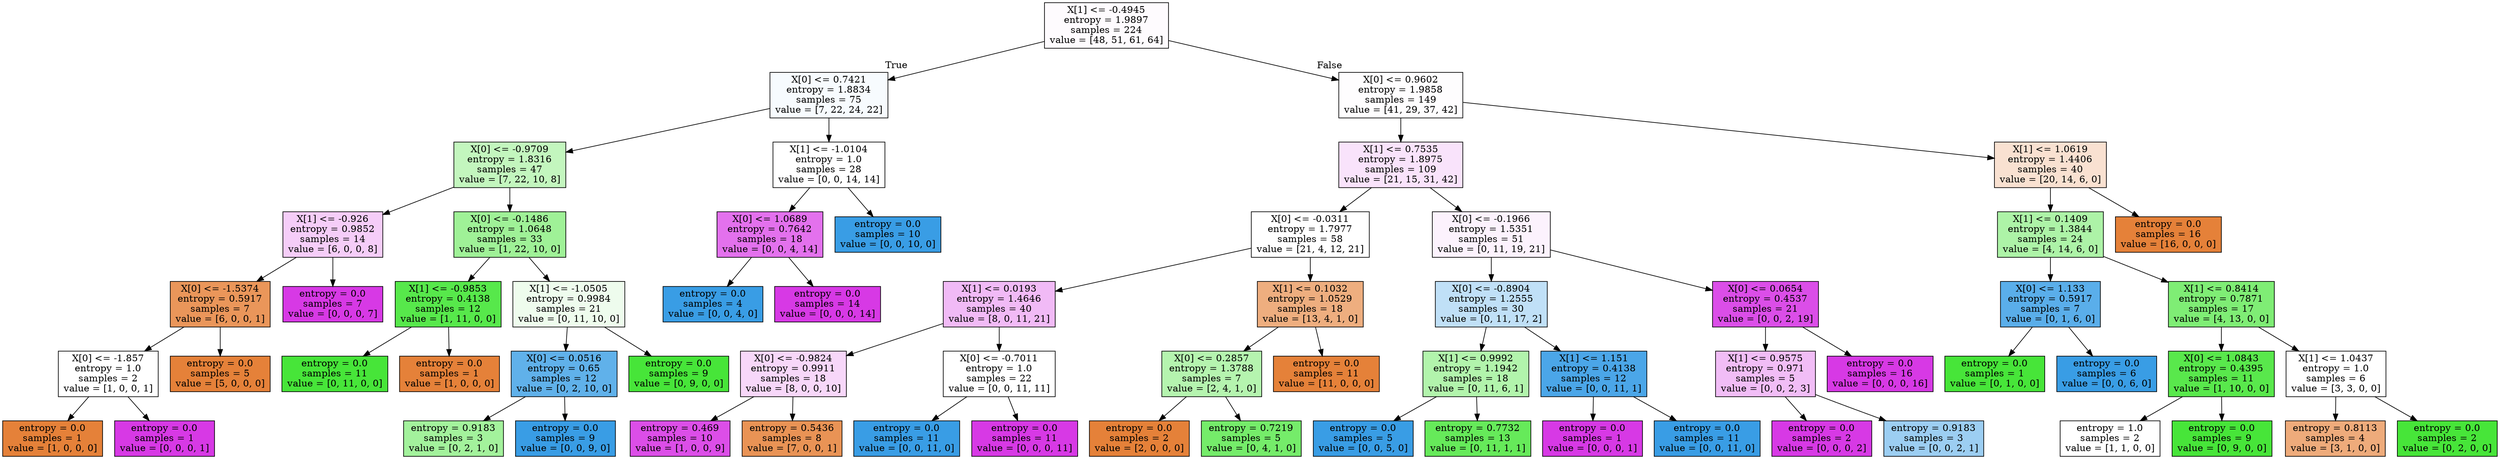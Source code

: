 digraph Tree {
node [shape=box, style="filled", color="black"] ;
0 [label="X[1] <= -0.4945\nentropy = 1.9897\nsamples = 224\nvalue = [48, 51, 61, 64]", fillcolor="#d739e505"] ;
1 [label="X[0] <= 0.7421\nentropy = 1.8834\nsamples = 75\nvalue = [7, 22, 24, 22]", fillcolor="#399de50a"] ;
0 -> 1 [labeldistance=2.5, labelangle=45, headlabel="True"] ;
2 [label="X[0] <= -0.9709\nentropy = 1.8316\nsamples = 47\nvalue = [7, 22, 10, 8]", fillcolor="#47e53953"] ;
1 -> 2 ;
3 [label="X[1] <= -0.926\nentropy = 0.9852\nsamples = 14\nvalue = [6, 0, 0, 8]", fillcolor="#d739e540"] ;
2 -> 3 ;
4 [label="X[0] <= -1.5374\nentropy = 0.5917\nsamples = 7\nvalue = [6, 0, 0, 1]", fillcolor="#e58139d4"] ;
3 -> 4 ;
5 [label="X[0] <= -1.857\nentropy = 1.0\nsamples = 2\nvalue = [1, 0, 0, 1]", fillcolor="#e5813900"] ;
4 -> 5 ;
6 [label="entropy = 0.0\nsamples = 1\nvalue = [1, 0, 0, 0]", fillcolor="#e58139ff"] ;
5 -> 6 ;
7 [label="entropy = 0.0\nsamples = 1\nvalue = [0, 0, 0, 1]", fillcolor="#d739e5ff"] ;
5 -> 7 ;
8 [label="entropy = 0.0\nsamples = 5\nvalue = [5, 0, 0, 0]", fillcolor="#e58139ff"] ;
4 -> 8 ;
9 [label="entropy = 0.0\nsamples = 7\nvalue = [0, 0, 0, 7]", fillcolor="#d739e5ff"] ;
3 -> 9 ;
10 [label="X[0] <= -0.1486\nentropy = 1.0648\nsamples = 33\nvalue = [1, 22, 10, 0]", fillcolor="#47e53985"] ;
2 -> 10 ;
11 [label="X[1] <= -0.9853\nentropy = 0.4138\nsamples = 12\nvalue = [1, 11, 0, 0]", fillcolor="#47e539e8"] ;
10 -> 11 ;
12 [label="entropy = 0.0\nsamples = 11\nvalue = [0, 11, 0, 0]", fillcolor="#47e539ff"] ;
11 -> 12 ;
13 [label="entropy = 0.0\nsamples = 1\nvalue = [1, 0, 0, 0]", fillcolor="#e58139ff"] ;
11 -> 13 ;
14 [label="X[1] <= -1.0505\nentropy = 0.9984\nsamples = 21\nvalue = [0, 11, 10, 0]", fillcolor="#47e53917"] ;
10 -> 14 ;
15 [label="X[0] <= 0.0516\nentropy = 0.65\nsamples = 12\nvalue = [0, 2, 10, 0]", fillcolor="#399de5cc"] ;
14 -> 15 ;
16 [label="entropy = 0.9183\nsamples = 3\nvalue = [0, 2, 1, 0]", fillcolor="#47e5397f"] ;
15 -> 16 ;
17 [label="entropy = 0.0\nsamples = 9\nvalue = [0, 0, 9, 0]", fillcolor="#399de5ff"] ;
15 -> 17 ;
18 [label="entropy = 0.0\nsamples = 9\nvalue = [0, 9, 0, 0]", fillcolor="#47e539ff"] ;
14 -> 18 ;
19 [label="X[1] <= -1.0104\nentropy = 1.0\nsamples = 28\nvalue = [0, 0, 14, 14]", fillcolor="#399de500"] ;
1 -> 19 ;
20 [label="X[0] <= 1.0689\nentropy = 0.7642\nsamples = 18\nvalue = [0, 0, 4, 14]", fillcolor="#d739e5b6"] ;
19 -> 20 ;
21 [label="entropy = 0.0\nsamples = 4\nvalue = [0, 0, 4, 0]", fillcolor="#399de5ff"] ;
20 -> 21 ;
22 [label="entropy = 0.0\nsamples = 14\nvalue = [0, 0, 0, 14]", fillcolor="#d739e5ff"] ;
20 -> 22 ;
23 [label="entropy = 0.0\nsamples = 10\nvalue = [0, 0, 10, 0]", fillcolor="#399de5ff"] ;
19 -> 23 ;
24 [label="X[0] <= 0.9602\nentropy = 1.9858\nsamples = 149\nvalue = [41, 29, 37, 42]", fillcolor="#d739e502"] ;
0 -> 24 [labeldistance=2.5, labelangle=-45, headlabel="False"] ;
25 [label="X[1] <= 0.7535\nentropy = 1.8975\nsamples = 109\nvalue = [21, 15, 31, 42]", fillcolor="#d739e524"] ;
24 -> 25 ;
26 [label="X[0] <= -0.0311\nentropy = 1.7977\nsamples = 58\nvalue = [21, 4, 12, 21]", fillcolor="#e5813900"] ;
25 -> 26 ;
27 [label="X[1] <= 0.0193\nentropy = 1.4646\nsamples = 40\nvalue = [8, 0, 11, 21]", fillcolor="#d739e558"] ;
26 -> 27 ;
28 [label="X[0] <= -0.9824\nentropy = 0.9911\nsamples = 18\nvalue = [8, 0, 0, 10]", fillcolor="#d739e533"] ;
27 -> 28 ;
29 [label="entropy = 0.469\nsamples = 10\nvalue = [1, 0, 0, 9]", fillcolor="#d739e5e3"] ;
28 -> 29 ;
30 [label="entropy = 0.5436\nsamples = 8\nvalue = [7, 0, 0, 1]", fillcolor="#e58139db"] ;
28 -> 30 ;
31 [label="X[0] <= -0.7011\nentropy = 1.0\nsamples = 22\nvalue = [0, 0, 11, 11]", fillcolor="#399de500"] ;
27 -> 31 ;
32 [label="entropy = 0.0\nsamples = 11\nvalue = [0, 0, 11, 0]", fillcolor="#399de5ff"] ;
31 -> 32 ;
33 [label="entropy = 0.0\nsamples = 11\nvalue = [0, 0, 0, 11]", fillcolor="#d739e5ff"] ;
31 -> 33 ;
34 [label="X[1] <= 0.1032\nentropy = 1.0529\nsamples = 18\nvalue = [13, 4, 1, 0]", fillcolor="#e58139a4"] ;
26 -> 34 ;
35 [label="X[0] <= 0.2857\nentropy = 1.3788\nsamples = 7\nvalue = [2, 4, 1, 0]", fillcolor="#47e53966"] ;
34 -> 35 ;
36 [label="entropy = 0.0\nsamples = 2\nvalue = [2, 0, 0, 0]", fillcolor="#e58139ff"] ;
35 -> 36 ;
37 [label="entropy = 0.7219\nsamples = 5\nvalue = [0, 4, 1, 0]", fillcolor="#47e539bf"] ;
35 -> 37 ;
38 [label="entropy = 0.0\nsamples = 11\nvalue = [11, 0, 0, 0]", fillcolor="#e58139ff"] ;
34 -> 38 ;
39 [label="X[0] <= -0.1966\nentropy = 1.5351\nsamples = 51\nvalue = [0, 11, 19, 21]", fillcolor="#d739e510"] ;
25 -> 39 ;
40 [label="X[0] <= -0.8904\nentropy = 1.2555\nsamples = 30\nvalue = [0, 11, 17, 2]", fillcolor="#399de551"] ;
39 -> 40 ;
41 [label="X[1] <= 0.9992\nentropy = 1.1942\nsamples = 18\nvalue = [0, 11, 6, 1]", fillcolor="#47e5396a"] ;
40 -> 41 ;
42 [label="entropy = 0.0\nsamples = 5\nvalue = [0, 0, 5, 0]", fillcolor="#399de5ff"] ;
41 -> 42 ;
43 [label="entropy = 0.7732\nsamples = 13\nvalue = [0, 11, 1, 1]", fillcolor="#47e539d4"] ;
41 -> 43 ;
44 [label="X[1] <= 1.151\nentropy = 0.4138\nsamples = 12\nvalue = [0, 0, 11, 1]", fillcolor="#399de5e8"] ;
40 -> 44 ;
45 [label="entropy = 0.0\nsamples = 1\nvalue = [0, 0, 0, 1]", fillcolor="#d739e5ff"] ;
44 -> 45 ;
46 [label="entropy = 0.0\nsamples = 11\nvalue = [0, 0, 11, 0]", fillcolor="#399de5ff"] ;
44 -> 46 ;
47 [label="X[0] <= 0.0654\nentropy = 0.4537\nsamples = 21\nvalue = [0, 0, 2, 19]", fillcolor="#d739e5e4"] ;
39 -> 47 ;
48 [label="X[1] <= 0.9575\nentropy = 0.971\nsamples = 5\nvalue = [0, 0, 2, 3]", fillcolor="#d739e555"] ;
47 -> 48 ;
49 [label="entropy = 0.0\nsamples = 2\nvalue = [0, 0, 0, 2]", fillcolor="#d739e5ff"] ;
48 -> 49 ;
50 [label="entropy = 0.9183\nsamples = 3\nvalue = [0, 0, 2, 1]", fillcolor="#399de57f"] ;
48 -> 50 ;
51 [label="entropy = 0.0\nsamples = 16\nvalue = [0, 0, 0, 16]", fillcolor="#d739e5ff"] ;
47 -> 51 ;
52 [label="X[1] <= 1.0619\nentropy = 1.4406\nsamples = 40\nvalue = [20, 14, 6, 0]", fillcolor="#e581393b"] ;
24 -> 52 ;
53 [label="X[1] <= 0.1409\nentropy = 1.3844\nsamples = 24\nvalue = [4, 14, 6, 0]", fillcolor="#47e53971"] ;
52 -> 53 ;
54 [label="X[0] <= 1.133\nentropy = 0.5917\nsamples = 7\nvalue = [0, 1, 6, 0]", fillcolor="#399de5d4"] ;
53 -> 54 ;
55 [label="entropy = 0.0\nsamples = 1\nvalue = [0, 1, 0, 0]", fillcolor="#47e539ff"] ;
54 -> 55 ;
56 [label="entropy = 0.0\nsamples = 6\nvalue = [0, 0, 6, 0]", fillcolor="#399de5ff"] ;
54 -> 56 ;
57 [label="X[1] <= 0.8414\nentropy = 0.7871\nsamples = 17\nvalue = [4, 13, 0, 0]", fillcolor="#47e539b1"] ;
53 -> 57 ;
58 [label="X[0] <= 1.0843\nentropy = 0.4395\nsamples = 11\nvalue = [1, 10, 0, 0]", fillcolor="#47e539e6"] ;
57 -> 58 ;
59 [label="entropy = 1.0\nsamples = 2\nvalue = [1, 1, 0, 0]", fillcolor="#e5813900"] ;
58 -> 59 ;
60 [label="entropy = 0.0\nsamples = 9\nvalue = [0, 9, 0, 0]", fillcolor="#47e539ff"] ;
58 -> 60 ;
61 [label="X[1] <= 1.0437\nentropy = 1.0\nsamples = 6\nvalue = [3, 3, 0, 0]", fillcolor="#e5813900"] ;
57 -> 61 ;
62 [label="entropy = 0.8113\nsamples = 4\nvalue = [3, 1, 0, 0]", fillcolor="#e58139aa"] ;
61 -> 62 ;
63 [label="entropy = 0.0\nsamples = 2\nvalue = [0, 2, 0, 0]", fillcolor="#47e539ff"] ;
61 -> 63 ;
64 [label="entropy = 0.0\nsamples = 16\nvalue = [16, 0, 0, 0]", fillcolor="#e58139ff"] ;
52 -> 64 ;
}